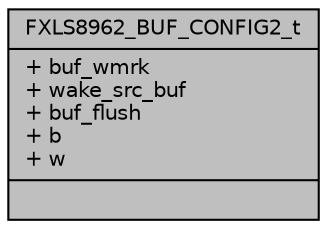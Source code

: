 digraph "FXLS8962_BUF_CONFIG2_t"
{
  edge [fontname="Helvetica",fontsize="10",labelfontname="Helvetica",labelfontsize="10"];
  node [fontname="Helvetica",fontsize="10",shape=record];
  Node1 [label="{FXLS8962_BUF_CONFIG2_t\n|+ buf_wmrk\l+ wake_src_buf\l+ buf_flush\l+ b\l+ w\l|}",height=0.2,width=0.4,color="black", fillcolor="grey75", style="filled", fontcolor="black"];
}

